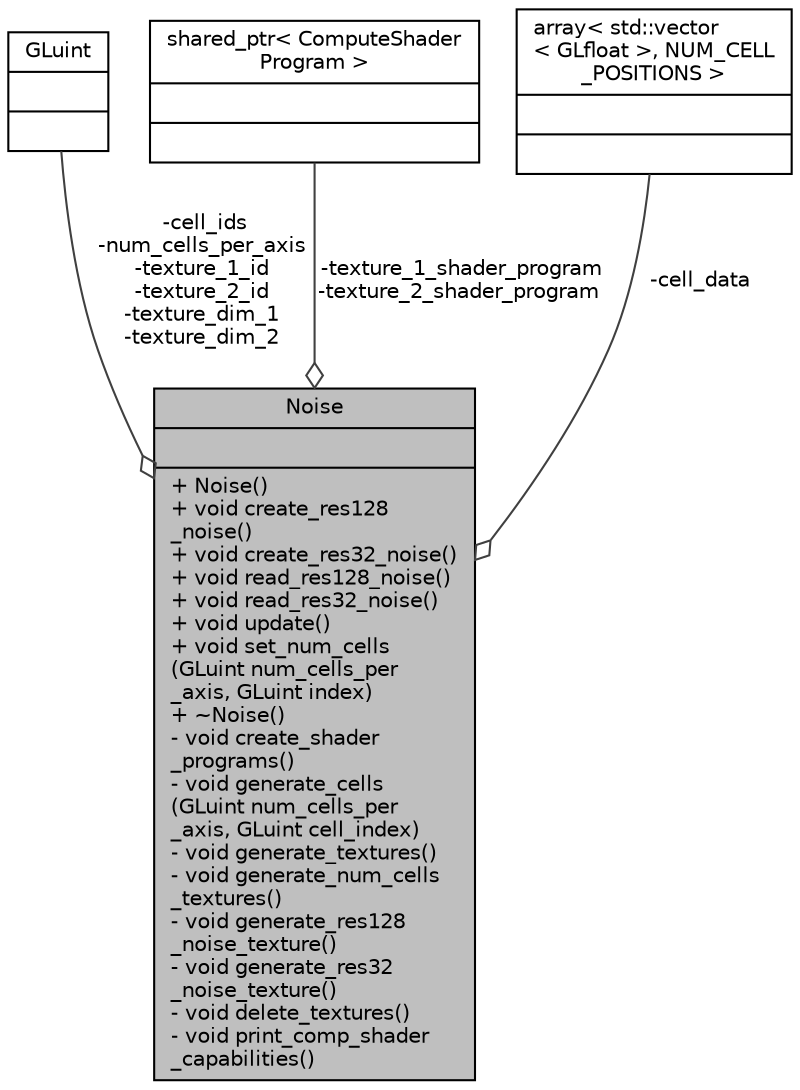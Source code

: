 digraph "Noise"
{
 // INTERACTIVE_SVG=YES
 // LATEX_PDF_SIZE
  bgcolor="transparent";
  edge [fontname="Helvetica",fontsize="10",labelfontname="Helvetica",labelfontsize="10"];
  node [fontname="Helvetica",fontsize="10",shape=record];
  Node1 [label="{Noise\n||+  Noise()\l+ void create_res128\l_noise()\l+ void create_res32_noise()\l+ void read_res128_noise()\l+ void read_res32_noise()\l+ void update()\l+ void set_num_cells\l(GLuint num_cells_per\l_axis, GLuint index)\l+  ~Noise()\l- void create_shader\l_programs()\l- void generate_cells\l(GLuint num_cells_per\l_axis, GLuint cell_index)\l- void generate_textures()\l- void generate_num_cells\l_textures()\l- void generate_res128\l_noise_texture()\l- void generate_res32\l_noise_texture()\l- void delete_textures()\l- void print_comp_shader\l_capabilities()\l}",height=0.2,width=0.4,color="black", fillcolor="grey75", style="filled", fontcolor="black",tooltip=" "];
  Node2 -> Node1 [color="grey25",fontsize="10",style="solid",label=" -cell_ids\n-num_cells_per_axis\n-texture_1_id\n-texture_2_id\n-texture_dim_1\n-texture_dim_2" ,arrowhead="odiamond",fontname="Helvetica"];
  Node2 [label="{GLuint\n||}",height=0.2,width=0.4,color="black",tooltip=" "];
  Node3 -> Node1 [color="grey25",fontsize="10",style="solid",label=" -texture_1_shader_program\n-texture_2_shader_program" ,arrowhead="odiamond",fontname="Helvetica"];
  Node3 [label="{shared_ptr\< ComputeShader\lProgram \>\n||}",height=0.2,width=0.4,color="black",tooltip=" "];
  Node4 -> Node1 [color="grey25",fontsize="10",style="solid",label=" -cell_data" ,arrowhead="odiamond",fontname="Helvetica"];
  Node4 [label="{array\< std::vector\l\< GLfloat \>, NUM_CELL\l_POSITIONS \>\n||}",height=0.2,width=0.4,color="black",tooltip=" "];
}
